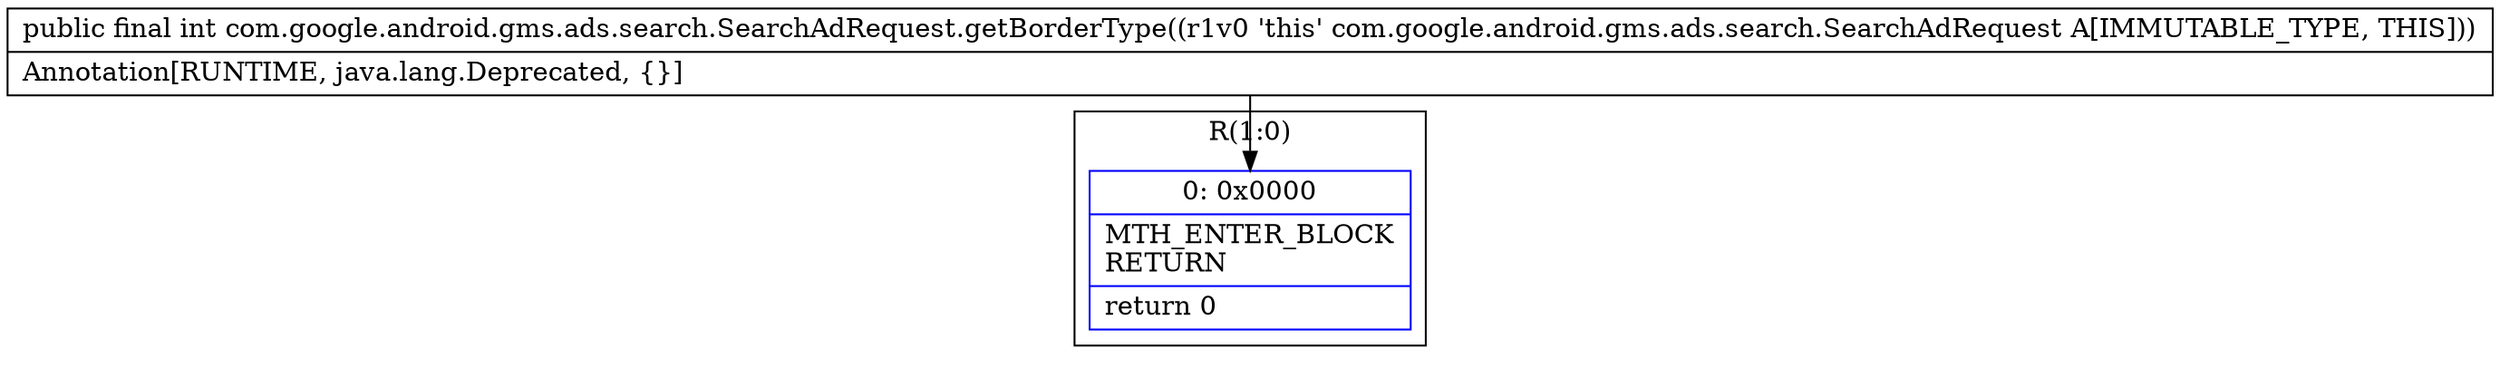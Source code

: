 digraph "CFG forcom.google.android.gms.ads.search.SearchAdRequest.getBorderType()I" {
subgraph cluster_Region_745894436 {
label = "R(1:0)";
node [shape=record,color=blue];
Node_0 [shape=record,label="{0\:\ 0x0000|MTH_ENTER_BLOCK\lRETURN\l|return 0\l}"];
}
MethodNode[shape=record,label="{public final int com.google.android.gms.ads.search.SearchAdRequest.getBorderType((r1v0 'this' com.google.android.gms.ads.search.SearchAdRequest A[IMMUTABLE_TYPE, THIS]))  | Annotation[RUNTIME, java.lang.Deprecated, \{\}]\l}"];
MethodNode -> Node_0;
}


